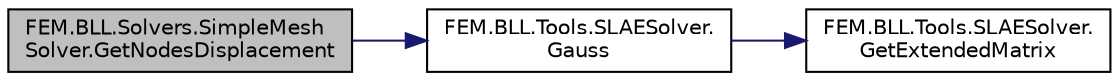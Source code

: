 digraph "FEM.BLL.Solvers.SimpleMeshSolver.GetNodesDisplacement"
{
 // LATEX_PDF_SIZE
  edge [fontname="Helvetica",fontsize="10",labelfontname="Helvetica",labelfontsize="10"];
  node [fontname="Helvetica",fontsize="10",shape=record];
  rankdir="LR";
  Node1 [label="FEM.BLL.Solvers.SimpleMesh\lSolver.GetNodesDisplacement",height=0.2,width=0.4,color="black", fillcolor="grey75", style="filled", fontcolor="black",tooltip="Вычисляет перемещения узлов в сетке"];
  Node1 -> Node2 [color="midnightblue",fontsize="10",style="solid",fontname="Helvetica"];
  Node2 [label="FEM.BLL.Tools.SLAESolver.\lGauss",height=0.2,width=0.4,color="black", fillcolor="white", style="filled",URL="$class_f_e_m_1_1_b_l_l_1_1_tools_1_1_s_l_a_e_solver.html#a7af2cb060bc5cf5d09090c47896cbd04",tooltip="Метод, решающий систему линейных уравнений методом Гаусса"];
  Node2 -> Node3 [color="midnightblue",fontsize="10",style="solid",fontname="Helvetica"];
  Node3 [label="FEM.BLL.Tools.SLAESolver.\lGetExtendedMatrix",height=0.2,width=0.4,color="black", fillcolor="white", style="filled",URL="$class_f_e_m_1_1_b_l_l_1_1_tools_1_1_s_l_a_e_solver.html#aa5bd32d4e22901a36f69d915ab1bdb58",tooltip="Делает расширенную матрицу из матрицы и вектора той же размерности"];
}
